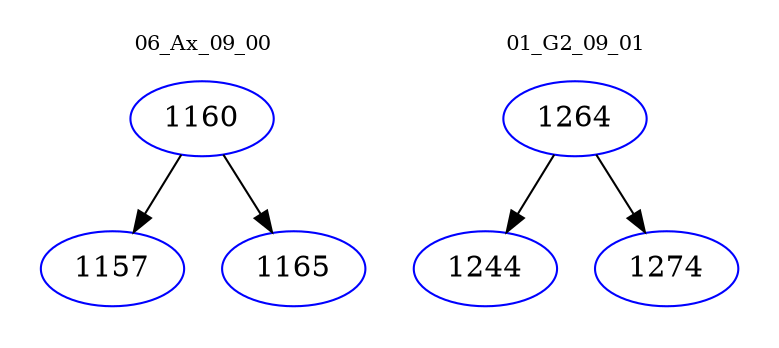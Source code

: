 digraph{
subgraph cluster_0 {
color = white
label = "06_Ax_09_00";
fontsize=10;
T0_1160 [label="1160", color="blue"]
T0_1160 -> T0_1157 [color="black"]
T0_1157 [label="1157", color="blue"]
T0_1160 -> T0_1165 [color="black"]
T0_1165 [label="1165", color="blue"]
}
subgraph cluster_1 {
color = white
label = "01_G2_09_01";
fontsize=10;
T1_1264 [label="1264", color="blue"]
T1_1264 -> T1_1244 [color="black"]
T1_1244 [label="1244", color="blue"]
T1_1264 -> T1_1274 [color="black"]
T1_1274 [label="1274", color="blue"]
}
}
